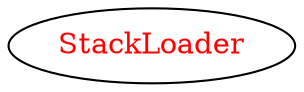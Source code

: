 digraph dependencyGraph {
 concentrate=true;
 ranksep="2.0";
 rankdir="LR"; 
 splines="ortho";
"StackLoader" [fontcolor="red"];
}